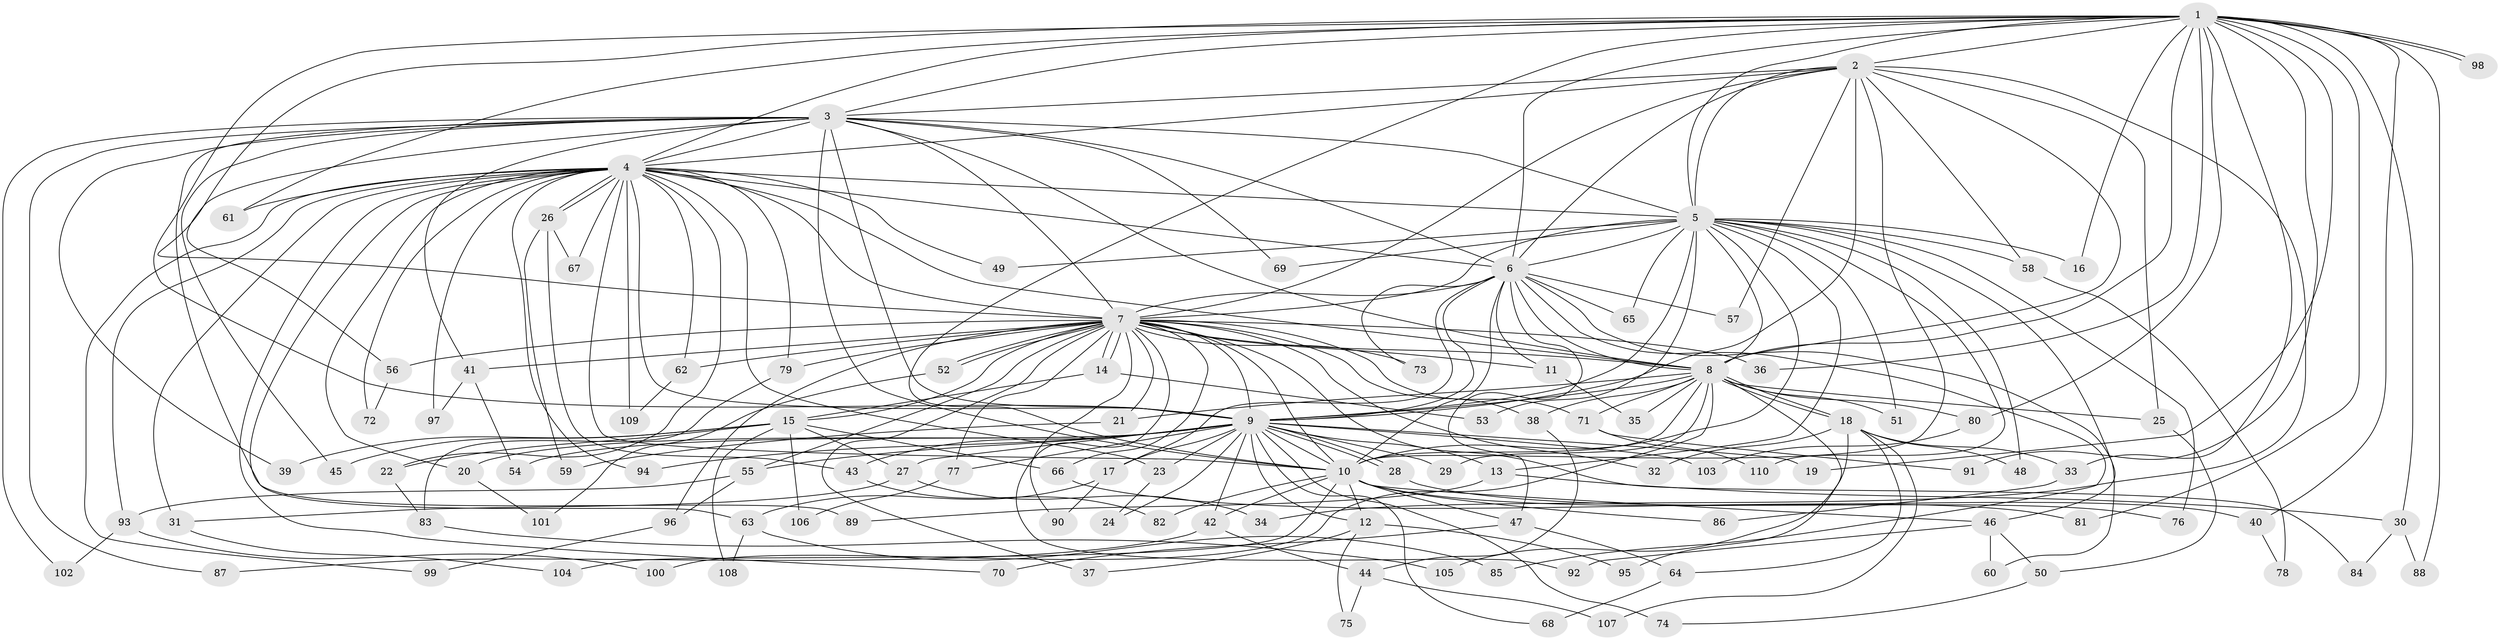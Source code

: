 // Generated by graph-tools (version 1.1) at 2025/46/03/09/25 04:46:46]
// undirected, 110 vertices, 245 edges
graph export_dot {
graph [start="1"]
  node [color=gray90,style=filled];
  1;
  2;
  3;
  4;
  5;
  6;
  7;
  8;
  9;
  10;
  11;
  12;
  13;
  14;
  15;
  16;
  17;
  18;
  19;
  20;
  21;
  22;
  23;
  24;
  25;
  26;
  27;
  28;
  29;
  30;
  31;
  32;
  33;
  34;
  35;
  36;
  37;
  38;
  39;
  40;
  41;
  42;
  43;
  44;
  45;
  46;
  47;
  48;
  49;
  50;
  51;
  52;
  53;
  54;
  55;
  56;
  57;
  58;
  59;
  60;
  61;
  62;
  63;
  64;
  65;
  66;
  67;
  68;
  69;
  70;
  71;
  72;
  73;
  74;
  75;
  76;
  77;
  78;
  79;
  80;
  81;
  82;
  83;
  84;
  85;
  86;
  87;
  88;
  89;
  90;
  91;
  92;
  93;
  94;
  95;
  96;
  97;
  98;
  99;
  100;
  101;
  102;
  103;
  104;
  105;
  106;
  107;
  108;
  109;
  110;
  1 -- 2;
  1 -- 3;
  1 -- 4;
  1 -- 5;
  1 -- 6;
  1 -- 7;
  1 -- 8;
  1 -- 9;
  1 -- 10;
  1 -- 16;
  1 -- 19;
  1 -- 30;
  1 -- 33;
  1 -- 36;
  1 -- 40;
  1 -- 61;
  1 -- 80;
  1 -- 81;
  1 -- 88;
  1 -- 91;
  1 -- 98;
  1 -- 98;
  2 -- 3;
  2 -- 4;
  2 -- 5;
  2 -- 6;
  2 -- 7;
  2 -- 8;
  2 -- 9;
  2 -- 10;
  2 -- 25;
  2 -- 34;
  2 -- 57;
  2 -- 58;
  3 -- 4;
  3 -- 5;
  3 -- 6;
  3 -- 7;
  3 -- 8;
  3 -- 9;
  3 -- 10;
  3 -- 39;
  3 -- 41;
  3 -- 45;
  3 -- 56;
  3 -- 69;
  3 -- 87;
  3 -- 89;
  3 -- 102;
  4 -- 5;
  4 -- 6;
  4 -- 7;
  4 -- 8;
  4 -- 9;
  4 -- 10;
  4 -- 20;
  4 -- 22;
  4 -- 23;
  4 -- 26;
  4 -- 26;
  4 -- 31;
  4 -- 49;
  4 -- 61;
  4 -- 62;
  4 -- 63;
  4 -- 67;
  4 -- 70;
  4 -- 72;
  4 -- 79;
  4 -- 93;
  4 -- 94;
  4 -- 97;
  4 -- 99;
  4 -- 109;
  5 -- 6;
  5 -- 7;
  5 -- 8;
  5 -- 9;
  5 -- 10;
  5 -- 13;
  5 -- 16;
  5 -- 46;
  5 -- 48;
  5 -- 49;
  5 -- 51;
  5 -- 53;
  5 -- 58;
  5 -- 65;
  5 -- 69;
  5 -- 76;
  5 -- 110;
  6 -- 7;
  6 -- 8;
  6 -- 9;
  6 -- 10;
  6 -- 11;
  6 -- 17;
  6 -- 47;
  6 -- 57;
  6 -- 60;
  6 -- 65;
  6 -- 73;
  6 -- 85;
  7 -- 8;
  7 -- 9;
  7 -- 10;
  7 -- 11;
  7 -- 14;
  7 -- 14;
  7 -- 15;
  7 -- 21;
  7 -- 32;
  7 -- 36;
  7 -- 37;
  7 -- 38;
  7 -- 41;
  7 -- 52;
  7 -- 52;
  7 -- 55;
  7 -- 56;
  7 -- 62;
  7 -- 66;
  7 -- 71;
  7 -- 73;
  7 -- 77;
  7 -- 79;
  7 -- 84;
  7 -- 90;
  7 -- 92;
  7 -- 96;
  8 -- 9;
  8 -- 10;
  8 -- 18;
  8 -- 18;
  8 -- 21;
  8 -- 25;
  8 -- 29;
  8 -- 35;
  8 -- 38;
  8 -- 51;
  8 -- 71;
  8 -- 80;
  8 -- 95;
  8 -- 100;
  9 -- 10;
  9 -- 12;
  9 -- 13;
  9 -- 17;
  9 -- 19;
  9 -- 20;
  9 -- 23;
  9 -- 24;
  9 -- 27;
  9 -- 28;
  9 -- 28;
  9 -- 29;
  9 -- 42;
  9 -- 43;
  9 -- 54;
  9 -- 55;
  9 -- 68;
  9 -- 74;
  9 -- 77;
  9 -- 94;
  9 -- 103;
  10 -- 12;
  10 -- 40;
  10 -- 42;
  10 -- 46;
  10 -- 47;
  10 -- 82;
  10 -- 86;
  10 -- 104;
  11 -- 35;
  12 -- 37;
  12 -- 75;
  12 -- 95;
  13 -- 30;
  13 -- 89;
  14 -- 15;
  14 -- 53;
  15 -- 22;
  15 -- 27;
  15 -- 39;
  15 -- 45;
  15 -- 66;
  15 -- 106;
  15 -- 108;
  17 -- 63;
  17 -- 90;
  18 -- 32;
  18 -- 33;
  18 -- 48;
  18 -- 64;
  18 -- 105;
  18 -- 107;
  20 -- 101;
  21 -- 59;
  22 -- 83;
  23 -- 24;
  25 -- 50;
  26 -- 43;
  26 -- 59;
  26 -- 67;
  27 -- 31;
  27 -- 34;
  28 -- 76;
  30 -- 84;
  30 -- 88;
  31 -- 104;
  33 -- 86;
  38 -- 44;
  40 -- 78;
  41 -- 54;
  41 -- 97;
  42 -- 44;
  42 -- 87;
  43 -- 82;
  44 -- 75;
  44 -- 107;
  46 -- 50;
  46 -- 60;
  46 -- 92;
  47 -- 64;
  47 -- 70;
  50 -- 74;
  52 -- 101;
  55 -- 93;
  55 -- 96;
  56 -- 72;
  58 -- 78;
  62 -- 109;
  63 -- 85;
  63 -- 108;
  64 -- 68;
  66 -- 81;
  71 -- 91;
  71 -- 110;
  77 -- 106;
  79 -- 83;
  80 -- 103;
  83 -- 105;
  93 -- 100;
  93 -- 102;
  96 -- 99;
}
